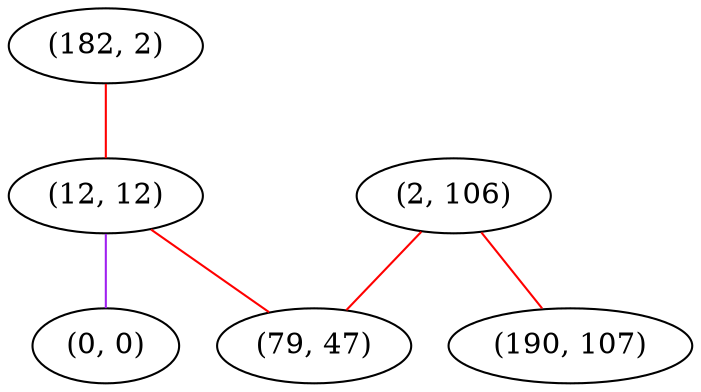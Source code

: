 graph "" {
"(182, 2)";
"(12, 12)";
"(2, 106)";
"(190, 107)";
"(0, 0)";
"(79, 47)";
"(182, 2)" -- "(12, 12)"  [color=red, key=0, weight=1];
"(12, 12)" -- "(79, 47)"  [color=red, key=0, weight=1];
"(12, 12)" -- "(0, 0)"  [color=purple, key=0, weight=4];
"(2, 106)" -- "(190, 107)"  [color=red, key=0, weight=1];
"(2, 106)" -- "(79, 47)"  [color=red, key=0, weight=1];
}
